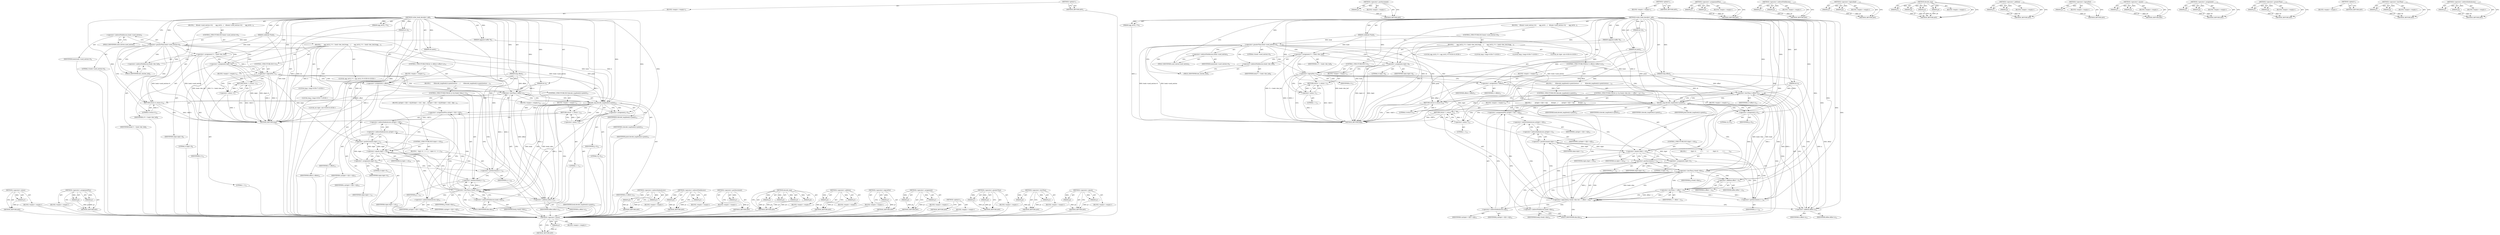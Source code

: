digraph "&lt;operator&gt;.indirectIndexAccess" {
vulnerable_145 [label=<(METHOD,&lt;operator&gt;.minus)>];
vulnerable_146 [label=<(PARAM,p1)>];
vulnerable_147 [label=<(BLOCK,&lt;empty&gt;,&lt;empty&gt;)>];
vulnerable_148 [label=<(METHOD_RETURN,ANY)>];
vulnerable_170 [label=<(METHOD,&lt;operator&gt;.assignmentPlus)>];
vulnerable_171 [label=<(PARAM,p1)>];
vulnerable_172 [label=<(PARAM,p2)>];
vulnerable_173 [label=<(BLOCK,&lt;empty&gt;,&lt;empty&gt;)>];
vulnerable_174 [label=<(METHOD_RETURN,ANY)>];
vulnerable_6 [label=<(METHOD,&lt;global&gt;)<SUB>1</SUB>>];
vulnerable_7 [label=<(BLOCK,&lt;empty&gt;,&lt;empty&gt;)<SUB>1</SUB>>];
vulnerable_8 [label=<(METHOD,vorbis_book_decodevv_add)<SUB>1</SUB>>];
vulnerable_9 [label=<(PARAM,codebook *book)<SUB>1</SUB>>];
vulnerable_10 [label=<(PARAM,ogg_int32_t **a)<SUB>1</SUB>>];
vulnerable_11 [label=<(PARAM,long offset)<SUB>2</SUB>>];
vulnerable_12 [label=<(PARAM,int ch)<SUB>2</SUB>>];
vulnerable_13 [label=<(PARAM,oggpack_buffer *b)<SUB>3</SUB>>];
vulnerable_14 [label=<(PARAM,int n)<SUB>3</SUB>>];
vulnerable_15 [label=<(PARAM,int point)<SUB>3</SUB>>];
vulnerable_16 [label=<(BLOCK,{
   if(book-&gt;used_entries&gt;0){
 
     ogg_int32...,{
   if(book-&gt;used_entries&gt;0){
 
     ogg_int32...)<SUB>3</SUB>>];
vulnerable_17 [label=<(CONTROL_STRUCTURE,IF,if (book-&gt;used_entries&gt;0))<SUB>4</SUB>>];
vulnerable_18 [label=<(&lt;operator&gt;.greaterThan,book-&gt;used_entries&gt;0)<SUB>4</SUB>>];
vulnerable_19 [label=<(&lt;operator&gt;.indirectFieldAccess,book-&gt;used_entries)<SUB>4</SUB>>];
vulnerable_20 [label=<(IDENTIFIER,book,book-&gt;used_entries&gt;0)<SUB>4</SUB>>];
vulnerable_21 [label=<(FIELD_IDENTIFIER,used_entries,used_entries)<SUB>4</SUB>>];
vulnerable_22 [label=<(LITERAL,0,book-&gt;used_entries&gt;0)<SUB>4</SUB>>];
vulnerable_23 [label=<(BLOCK,{
 
     ogg_int32_t *v = book-&gt;dec_buf;//(ogg_...,{
 
     ogg_int32_t *v = book-&gt;dec_buf;//(ogg_...)<SUB>4</SUB>>];
vulnerable_24 [label="<(LOCAL,ogg_int32_t* v: ogg_int32_t*)<SUB>6</SUB>>"];
vulnerable_25 [label=<(&lt;operator&gt;.assignment,*v = book-&gt;dec_buf)<SUB>6</SUB>>];
vulnerable_26 [label=<(IDENTIFIER,v,*v = book-&gt;dec_buf)<SUB>6</SUB>>];
vulnerable_27 [label=<(&lt;operator&gt;.indirectFieldAccess,book-&gt;dec_buf)<SUB>6</SUB>>];
vulnerable_28 [label=<(IDENTIFIER,book,*v = book-&gt;dec_buf)<SUB>6</SUB>>];
vulnerable_29 [label=<(FIELD_IDENTIFIER,dec_buf,dec_buf)<SUB>6</SUB>>];
vulnerable_30 [label="<(LOCAL,long i: long)<SUB>7</SUB>>"];
vulnerable_31 [label="<(LOCAL,long j: long)<SUB>7</SUB>>"];
vulnerable_32 [label="<(LOCAL,int chptr: int)<SUB>8</SUB>>"];
vulnerable_33 [label=<(&lt;operator&gt;.assignment,chptr=0)<SUB>8</SUB>>];
vulnerable_34 [label=<(IDENTIFIER,chptr,chptr=0)<SUB>8</SUB>>];
vulnerable_35 [label=<(LITERAL,0,chptr=0)<SUB>8</SUB>>];
vulnerable_36 [label=<(CONTROL_STRUCTURE,IF,if (!v))<SUB>11</SUB>>];
vulnerable_37 [label=<(&lt;operator&gt;.logicalNot,!v)<SUB>11</SUB>>];
vulnerable_38 [label=<(IDENTIFIER,v,!v)<SUB>11</SUB>>];
vulnerable_39 [label=<(BLOCK,&lt;empty&gt;,&lt;empty&gt;)<SUB>11</SUB>>];
vulnerable_40 [label=<(RETURN,return -1;,return -1;)<SUB>11</SUB>>];
vulnerable_41 [label=<(&lt;operator&gt;.minus,-1)<SUB>11</SUB>>];
vulnerable_42 [label=<(LITERAL,1,-1)<SUB>11</SUB>>];
vulnerable_43 [label=<(CONTROL_STRUCTURE,FOR,for (i=offset;i&lt;offset+n;))<SUB>12</SUB>>];
vulnerable_44 [label=<(BLOCK,&lt;empty&gt;,&lt;empty&gt;)<SUB>12</SUB>>];
vulnerable_45 [label=<(&lt;operator&gt;.assignment,i=offset)<SUB>12</SUB>>];
vulnerable_46 [label=<(IDENTIFIER,i,i=offset)<SUB>12</SUB>>];
vulnerable_47 [label=<(IDENTIFIER,offset,i=offset)<SUB>12</SUB>>];
vulnerable_48 [label=<(&lt;operator&gt;.lessThan,i&lt;offset+n)<SUB>12</SUB>>];
vulnerable_49 [label=<(IDENTIFIER,i,i&lt;offset+n)<SUB>12</SUB>>];
vulnerable_50 [label=<(&lt;operator&gt;.addition,offset+n)<SUB>12</SUB>>];
vulnerable_51 [label=<(IDENTIFIER,offset,offset+n)<SUB>12</SUB>>];
vulnerable_52 [label=<(IDENTIFIER,n,offset+n)<SUB>12</SUB>>];
vulnerable_53 [label=<(BLOCK,{
       if(decode_map(book,b,v,point))return -...,{
       if(decode_map(book,b,v,point))return -...)<SUB>12</SUB>>];
vulnerable_54 [label=<(CONTROL_STRUCTURE,IF,if (decode_map(book,b,v,point)))<SUB>13</SUB>>];
vulnerable_55 [label=<(decode_map,decode_map(book,b,v,point))<SUB>13</SUB>>];
vulnerable_56 [label=<(IDENTIFIER,book,decode_map(book,b,v,point))<SUB>13</SUB>>];
vulnerable_57 [label=<(IDENTIFIER,b,decode_map(book,b,v,point))<SUB>13</SUB>>];
vulnerable_58 [label=<(IDENTIFIER,v,decode_map(book,b,v,point))<SUB>13</SUB>>];
vulnerable_59 [label=<(IDENTIFIER,point,decode_map(book,b,v,point))<SUB>13</SUB>>];
vulnerable_60 [label=<(BLOCK,&lt;empty&gt;,&lt;empty&gt;)<SUB>13</SUB>>];
vulnerable_61 [label=<(RETURN,return -1;,return -1;)<SUB>13</SUB>>];
vulnerable_62 [label=<(&lt;operator&gt;.minus,-1)<SUB>13</SUB>>];
vulnerable_63 [label=<(LITERAL,1,-1)<SUB>13</SUB>>];
vulnerable_64 [label=<(CONTROL_STRUCTURE,FOR,for (j=0;j&lt;book-&gt;dim;j++))<SUB>14</SUB>>];
vulnerable_65 [label=<(BLOCK,&lt;empty&gt;,&lt;empty&gt;)<SUB>14</SUB>>];
vulnerable_66 [label=<(&lt;operator&gt;.assignment,j=0)<SUB>14</SUB>>];
vulnerable_67 [label=<(IDENTIFIER,j,j=0)<SUB>14</SUB>>];
vulnerable_68 [label=<(LITERAL,0,j=0)<SUB>14</SUB>>];
vulnerable_69 [label=<(&lt;operator&gt;.lessThan,j&lt;book-&gt;dim)<SUB>14</SUB>>];
vulnerable_70 [label=<(IDENTIFIER,j,j&lt;book-&gt;dim)<SUB>14</SUB>>];
vulnerable_71 [label=<(&lt;operator&gt;.indirectFieldAccess,book-&gt;dim)<SUB>14</SUB>>];
vulnerable_72 [label=<(IDENTIFIER,book,j&lt;book-&gt;dim)<SUB>14</SUB>>];
vulnerable_73 [label=<(FIELD_IDENTIFIER,dim,dim)<SUB>14</SUB>>];
vulnerable_74 [label=<(&lt;operator&gt;.postIncrement,j++)<SUB>14</SUB>>];
vulnerable_75 [label=<(IDENTIFIER,j,j++)<SUB>14</SUB>>];
vulnerable_76 [label=<(BLOCK,{
	a[chptr++][i]+=v[j];
	if(chptr==ch){
	  chpt...,{
	a[chptr++][i]+=v[j];
	if(chptr==ch){
	  chpt...)<SUB>14</SUB>>];
vulnerable_77 [label=<(&lt;operator&gt;.assignmentPlus,a[chptr++][i]+=v[j])<SUB>15</SUB>>];
vulnerable_78 [label=<(&lt;operator&gt;.indirectIndexAccess,a[chptr++][i])<SUB>15</SUB>>];
vulnerable_79 [label=<(&lt;operator&gt;.indirectIndexAccess,a[chptr++])<SUB>15</SUB>>];
vulnerable_80 [label=<(IDENTIFIER,a,a[chptr++][i]+=v[j])<SUB>15</SUB>>];
vulnerable_81 [label=<(&lt;operator&gt;.postIncrement,chptr++)<SUB>15</SUB>>];
vulnerable_82 [label=<(IDENTIFIER,chptr,chptr++)<SUB>15</SUB>>];
vulnerable_83 [label=<(IDENTIFIER,i,a[chptr++][i]+=v[j])<SUB>15</SUB>>];
vulnerable_84 [label=<(&lt;operator&gt;.indirectIndexAccess,v[j])<SUB>15</SUB>>];
vulnerable_85 [label=<(IDENTIFIER,v,a[chptr++][i]+=v[j])<SUB>15</SUB>>];
vulnerable_86 [label=<(IDENTIFIER,j,a[chptr++][i]+=v[j])<SUB>15</SUB>>];
vulnerable_87 [label=<(CONTROL_STRUCTURE,IF,if (chptr==ch))<SUB>16</SUB>>];
vulnerable_88 [label=<(&lt;operator&gt;.equals,chptr==ch)<SUB>16</SUB>>];
vulnerable_89 [label=<(IDENTIFIER,chptr,chptr==ch)<SUB>16</SUB>>];
vulnerable_90 [label=<(IDENTIFIER,ch,chptr==ch)<SUB>16</SUB>>];
vulnerable_91 [label=<(BLOCK,{
	  chptr=0;
	  i++;
	},{
	  chptr=0;
	  i++;
	})<SUB>16</SUB>>];
vulnerable_92 [label=<(&lt;operator&gt;.assignment,chptr=0)<SUB>17</SUB>>];
vulnerable_93 [label=<(IDENTIFIER,chptr,chptr=0)<SUB>17</SUB>>];
vulnerable_94 [label=<(LITERAL,0,chptr=0)<SUB>17</SUB>>];
vulnerable_95 [label=<(&lt;operator&gt;.postIncrement,i++)<SUB>18</SUB>>];
vulnerable_96 [label=<(IDENTIFIER,i,i++)<SUB>18</SUB>>];
vulnerable_97 [label=<(RETURN,return 0;,return 0;)<SUB>24</SUB>>];
vulnerable_98 [label=<(LITERAL,0,return 0;)<SUB>24</SUB>>];
vulnerable_99 [label=<(METHOD_RETURN,long)<SUB>1</SUB>>];
vulnerable_101 [label=<(METHOD_RETURN,ANY)<SUB>1</SUB>>];
vulnerable_175 [label=<(METHOD,&lt;operator&gt;.indirectIndexAccess)>];
vulnerable_176 [label=<(PARAM,p1)>];
vulnerable_177 [label=<(PARAM,p2)>];
vulnerable_178 [label=<(BLOCK,&lt;empty&gt;,&lt;empty&gt;)>];
vulnerable_179 [label=<(METHOD_RETURN,ANY)>];
vulnerable_131 [label=<(METHOD,&lt;operator&gt;.indirectFieldAccess)>];
vulnerable_132 [label=<(PARAM,p1)>];
vulnerable_133 [label=<(PARAM,p2)>];
vulnerable_134 [label=<(BLOCK,&lt;empty&gt;,&lt;empty&gt;)>];
vulnerable_135 [label=<(METHOD_RETURN,ANY)>];
vulnerable_166 [label=<(METHOD,&lt;operator&gt;.postIncrement)>];
vulnerable_167 [label=<(PARAM,p1)>];
vulnerable_168 [label=<(BLOCK,&lt;empty&gt;,&lt;empty&gt;)>];
vulnerable_169 [label=<(METHOD_RETURN,ANY)>];
vulnerable_159 [label=<(METHOD,decode_map)>];
vulnerable_160 [label=<(PARAM,p1)>];
vulnerable_161 [label=<(PARAM,p2)>];
vulnerable_162 [label=<(PARAM,p3)>];
vulnerable_163 [label=<(PARAM,p4)>];
vulnerable_164 [label=<(BLOCK,&lt;empty&gt;,&lt;empty&gt;)>];
vulnerable_165 [label=<(METHOD_RETURN,ANY)>];
vulnerable_154 [label=<(METHOD,&lt;operator&gt;.addition)>];
vulnerable_155 [label=<(PARAM,p1)>];
vulnerable_156 [label=<(PARAM,p2)>];
vulnerable_157 [label=<(BLOCK,&lt;empty&gt;,&lt;empty&gt;)>];
vulnerable_158 [label=<(METHOD_RETURN,ANY)>];
vulnerable_141 [label=<(METHOD,&lt;operator&gt;.logicalNot)>];
vulnerable_142 [label=<(PARAM,p1)>];
vulnerable_143 [label=<(BLOCK,&lt;empty&gt;,&lt;empty&gt;)>];
vulnerable_144 [label=<(METHOD_RETURN,ANY)>];
vulnerable_136 [label=<(METHOD,&lt;operator&gt;.assignment)>];
vulnerable_137 [label=<(PARAM,p1)>];
vulnerable_138 [label=<(PARAM,p2)>];
vulnerable_139 [label=<(BLOCK,&lt;empty&gt;,&lt;empty&gt;)>];
vulnerable_140 [label=<(METHOD_RETURN,ANY)>];
vulnerable_126 [label=<(METHOD,&lt;operator&gt;.greaterThan)>];
vulnerable_127 [label=<(PARAM,p1)>];
vulnerable_128 [label=<(PARAM,p2)>];
vulnerable_129 [label=<(BLOCK,&lt;empty&gt;,&lt;empty&gt;)>];
vulnerable_130 [label=<(METHOD_RETURN,ANY)>];
vulnerable_120 [label=<(METHOD,&lt;global&gt;)<SUB>1</SUB>>];
vulnerable_121 [label=<(BLOCK,&lt;empty&gt;,&lt;empty&gt;)>];
vulnerable_122 [label=<(METHOD_RETURN,ANY)>];
vulnerable_149 [label=<(METHOD,&lt;operator&gt;.lessThan)>];
vulnerable_150 [label=<(PARAM,p1)>];
vulnerable_151 [label=<(PARAM,p2)>];
vulnerable_152 [label=<(BLOCK,&lt;empty&gt;,&lt;empty&gt;)>];
vulnerable_153 [label=<(METHOD_RETURN,ANY)>];
vulnerable_180 [label=<(METHOD,&lt;operator&gt;.equals)>];
vulnerable_181 [label=<(PARAM,p1)>];
vulnerable_182 [label=<(PARAM,p2)>];
vulnerable_183 [label=<(BLOCK,&lt;empty&gt;,&lt;empty&gt;)>];
vulnerable_184 [label=<(METHOD_RETURN,ANY)>];
fixed_151 [label=<(METHOD,&lt;operator&gt;.minus)>];
fixed_152 [label=<(PARAM,p1)>];
fixed_153 [label=<(BLOCK,&lt;empty&gt;,&lt;empty&gt;)>];
fixed_154 [label=<(METHOD_RETURN,ANY)>];
fixed_177 [label=<(METHOD,&lt;operator&gt;.postIncrement)>];
fixed_178 [label=<(PARAM,p1)>];
fixed_179 [label=<(BLOCK,&lt;empty&gt;,&lt;empty&gt;)>];
fixed_180 [label=<(METHOD_RETURN,ANY)>];
fixed_6 [label=<(METHOD,&lt;global&gt;)<SUB>1</SUB>>];
fixed_7 [label=<(BLOCK,&lt;empty&gt;,&lt;empty&gt;)<SUB>1</SUB>>];
fixed_8 [label=<(METHOD,vorbis_book_decodevv_add)<SUB>1</SUB>>];
fixed_9 [label=<(PARAM,codebook *book)<SUB>1</SUB>>];
fixed_10 [label=<(PARAM,ogg_int32_t **a)<SUB>1</SUB>>];
fixed_11 [label=<(PARAM,long offset)<SUB>2</SUB>>];
fixed_12 [label=<(PARAM,int ch)<SUB>2</SUB>>];
fixed_13 [label=<(PARAM,oggpack_buffer *b)<SUB>3</SUB>>];
fixed_14 [label=<(PARAM,int n)<SUB>3</SUB>>];
fixed_15 [label=<(PARAM,int point)<SUB>3</SUB>>];
fixed_16 [label=<(BLOCK,{
   if(book-&gt;used_entries&gt;0){
 
     ogg_int32...,{
   if(book-&gt;used_entries&gt;0){
 
     ogg_int32...)<SUB>3</SUB>>];
fixed_17 [label=<(CONTROL_STRUCTURE,IF,if (book-&gt;used_entries&gt;0))<SUB>4</SUB>>];
fixed_18 [label=<(&lt;operator&gt;.greaterThan,book-&gt;used_entries&gt;0)<SUB>4</SUB>>];
fixed_19 [label=<(&lt;operator&gt;.indirectFieldAccess,book-&gt;used_entries)<SUB>4</SUB>>];
fixed_20 [label=<(IDENTIFIER,book,book-&gt;used_entries&gt;0)<SUB>4</SUB>>];
fixed_21 [label=<(FIELD_IDENTIFIER,used_entries,used_entries)<SUB>4</SUB>>];
fixed_22 [label=<(LITERAL,0,book-&gt;used_entries&gt;0)<SUB>4</SUB>>];
fixed_23 [label=<(BLOCK,{
 
     ogg_int32_t *v = book-&gt;dec_buf;//(ogg_...,{
 
     ogg_int32_t *v = book-&gt;dec_buf;//(ogg_...)<SUB>4</SUB>>];
fixed_24 [label="<(LOCAL,ogg_int32_t* v: ogg_int32_t*)<SUB>6</SUB>>"];
fixed_25 [label=<(&lt;operator&gt;.assignment,*v = book-&gt;dec_buf)<SUB>6</SUB>>];
fixed_26 [label=<(IDENTIFIER,v,*v = book-&gt;dec_buf)<SUB>6</SUB>>];
fixed_27 [label=<(&lt;operator&gt;.indirectFieldAccess,book-&gt;dec_buf)<SUB>6</SUB>>];
fixed_28 [label=<(IDENTIFIER,book,*v = book-&gt;dec_buf)<SUB>6</SUB>>];
fixed_29 [label=<(FIELD_IDENTIFIER,dec_buf,dec_buf)<SUB>6</SUB>>];
fixed_30 [label="<(LOCAL,long i: long)<SUB>7</SUB>>"];
fixed_31 [label="<(LOCAL,long j: long)<SUB>7</SUB>>"];
fixed_32 [label="<(LOCAL,int chptr: int)<SUB>8</SUB>>"];
fixed_33 [label=<(&lt;operator&gt;.assignment,chptr=0)<SUB>8</SUB>>];
fixed_34 [label=<(IDENTIFIER,chptr,chptr=0)<SUB>8</SUB>>];
fixed_35 [label=<(LITERAL,0,chptr=0)<SUB>8</SUB>>];
fixed_36 [label=<(CONTROL_STRUCTURE,IF,if (!v))<SUB>11</SUB>>];
fixed_37 [label=<(&lt;operator&gt;.logicalNot,!v)<SUB>11</SUB>>];
fixed_38 [label=<(IDENTIFIER,v,!v)<SUB>11</SUB>>];
fixed_39 [label=<(BLOCK,&lt;empty&gt;,&lt;empty&gt;)<SUB>11</SUB>>];
fixed_40 [label=<(RETURN,return -1;,return -1;)<SUB>11</SUB>>];
fixed_41 [label=<(&lt;operator&gt;.minus,-1)<SUB>11</SUB>>];
fixed_42 [label=<(LITERAL,1,-1)<SUB>11</SUB>>];
fixed_43 [label=<(CONTROL_STRUCTURE,FOR,for (i=offset;i&lt;offset+n;))<SUB>12</SUB>>];
fixed_44 [label=<(BLOCK,&lt;empty&gt;,&lt;empty&gt;)<SUB>12</SUB>>];
fixed_45 [label=<(&lt;operator&gt;.assignment,i=offset)<SUB>12</SUB>>];
fixed_46 [label=<(IDENTIFIER,i,i=offset)<SUB>12</SUB>>];
fixed_47 [label=<(IDENTIFIER,offset,i=offset)<SUB>12</SUB>>];
fixed_48 [label=<(&lt;operator&gt;.lessThan,i&lt;offset+n)<SUB>12</SUB>>];
fixed_49 [label=<(IDENTIFIER,i,i&lt;offset+n)<SUB>12</SUB>>];
fixed_50 [label=<(&lt;operator&gt;.addition,offset+n)<SUB>12</SUB>>];
fixed_51 [label=<(IDENTIFIER,offset,offset+n)<SUB>12</SUB>>];
fixed_52 [label=<(IDENTIFIER,n,offset+n)<SUB>12</SUB>>];
fixed_53 [label=<(BLOCK,{
       if(decode_map(book,b,v,point))return -...,{
       if(decode_map(book,b,v,point))return -...)<SUB>12</SUB>>];
fixed_54 [label=<(CONTROL_STRUCTURE,IF,if (decode_map(book,b,v,point)))<SUB>13</SUB>>];
fixed_55 [label=<(decode_map,decode_map(book,b,v,point))<SUB>13</SUB>>];
fixed_56 [label=<(IDENTIFIER,book,decode_map(book,b,v,point))<SUB>13</SUB>>];
fixed_57 [label=<(IDENTIFIER,b,decode_map(book,b,v,point))<SUB>13</SUB>>];
fixed_58 [label=<(IDENTIFIER,v,decode_map(book,b,v,point))<SUB>13</SUB>>];
fixed_59 [label=<(IDENTIFIER,point,decode_map(book,b,v,point))<SUB>13</SUB>>];
fixed_60 [label=<(BLOCK,&lt;empty&gt;,&lt;empty&gt;)<SUB>13</SUB>>];
fixed_61 [label=<(RETURN,return -1;,return -1;)<SUB>13</SUB>>];
fixed_62 [label=<(&lt;operator&gt;.minus,-1)<SUB>13</SUB>>];
fixed_63 [label=<(LITERAL,1,-1)<SUB>13</SUB>>];
fixed_64 [label=<(CONTROL_STRUCTURE,FOR,for (j=0;j&lt;book-&gt;dim &amp;&amp; i &lt; offset + n;j++))<SUB>14</SUB>>];
fixed_65 [label=<(BLOCK,&lt;empty&gt;,&lt;empty&gt;)<SUB>14</SUB>>];
fixed_66 [label=<(&lt;operator&gt;.assignment,j=0)<SUB>14</SUB>>];
fixed_67 [label=<(IDENTIFIER,j,j=0)<SUB>14</SUB>>];
fixed_68 [label=<(LITERAL,0,j=0)<SUB>14</SUB>>];
fixed_69 [label=<(&lt;operator&gt;.logicalAnd,j&lt;book-&gt;dim &amp;&amp; i &lt; offset + n)<SUB>14</SUB>>];
fixed_70 [label=<(&lt;operator&gt;.lessThan,j&lt;book-&gt;dim)<SUB>14</SUB>>];
fixed_71 [label=<(IDENTIFIER,j,j&lt;book-&gt;dim)<SUB>14</SUB>>];
fixed_72 [label=<(&lt;operator&gt;.indirectFieldAccess,book-&gt;dim)<SUB>14</SUB>>];
fixed_73 [label=<(IDENTIFIER,book,j&lt;book-&gt;dim)<SUB>14</SUB>>];
fixed_74 [label=<(FIELD_IDENTIFIER,dim,dim)<SUB>14</SUB>>];
fixed_75 [label=<(&lt;operator&gt;.lessThan,i &lt; offset + n)<SUB>14</SUB>>];
fixed_76 [label=<(IDENTIFIER,i,i &lt; offset + n)<SUB>14</SUB>>];
fixed_77 [label=<(&lt;operator&gt;.addition,offset + n)<SUB>14</SUB>>];
fixed_78 [label=<(IDENTIFIER,offset,offset + n)<SUB>14</SUB>>];
fixed_79 [label=<(IDENTIFIER,n,offset + n)<SUB>14</SUB>>];
fixed_80 [label=<(&lt;operator&gt;.postIncrement,j++)<SUB>14</SUB>>];
fixed_81 [label=<(IDENTIFIER,j,j++)<SUB>14</SUB>>];
fixed_82 [label=<(BLOCK,{
        a[chptr++][i]+=v[j];
        if(chptr...,{
        a[chptr++][i]+=v[j];
        if(chptr...)<SUB>14</SUB>>];
fixed_83 [label=<(&lt;operator&gt;.assignmentPlus,a[chptr++][i]+=v[j])<SUB>15</SUB>>];
fixed_84 [label=<(&lt;operator&gt;.indirectIndexAccess,a[chptr++][i])<SUB>15</SUB>>];
fixed_85 [label=<(&lt;operator&gt;.indirectIndexAccess,a[chptr++])<SUB>15</SUB>>];
fixed_86 [label=<(IDENTIFIER,a,a[chptr++][i]+=v[j])<SUB>15</SUB>>];
fixed_87 [label=<(&lt;operator&gt;.postIncrement,chptr++)<SUB>15</SUB>>];
fixed_88 [label=<(IDENTIFIER,chptr,chptr++)<SUB>15</SUB>>];
fixed_89 [label=<(IDENTIFIER,i,a[chptr++][i]+=v[j])<SUB>15</SUB>>];
fixed_90 [label=<(&lt;operator&gt;.indirectIndexAccess,v[j])<SUB>15</SUB>>];
fixed_91 [label=<(IDENTIFIER,v,a[chptr++][i]+=v[j])<SUB>15</SUB>>];
fixed_92 [label=<(IDENTIFIER,j,a[chptr++][i]+=v[j])<SUB>15</SUB>>];
fixed_93 [label=<(CONTROL_STRUCTURE,IF,if (chptr==ch))<SUB>16</SUB>>];
fixed_94 [label=<(&lt;operator&gt;.equals,chptr==ch)<SUB>16</SUB>>];
fixed_95 [label=<(IDENTIFIER,chptr,chptr==ch)<SUB>16</SUB>>];
fixed_96 [label=<(IDENTIFIER,ch,chptr==ch)<SUB>16</SUB>>];
fixed_97 [label=<(BLOCK,{
          chptr=0;
          i++;
        },{
          chptr=0;
          i++;
        })<SUB>16</SUB>>];
fixed_98 [label=<(&lt;operator&gt;.assignment,chptr=0)<SUB>17</SUB>>];
fixed_99 [label=<(IDENTIFIER,chptr,chptr=0)<SUB>17</SUB>>];
fixed_100 [label=<(LITERAL,0,chptr=0)<SUB>17</SUB>>];
fixed_101 [label=<(&lt;operator&gt;.postIncrement,i++)<SUB>18</SUB>>];
fixed_102 [label=<(IDENTIFIER,i,i++)<SUB>18</SUB>>];
fixed_103 [label=<(RETURN,return 0;,return 0;)<SUB>24</SUB>>];
fixed_104 [label=<(LITERAL,0,return 0;)<SUB>24</SUB>>];
fixed_105 [label=<(METHOD_RETURN,long)<SUB>1</SUB>>];
fixed_107 [label=<(METHOD_RETURN,ANY)<SUB>1</SUB>>];
fixed_181 [label=<(METHOD,&lt;operator&gt;.assignmentPlus)>];
fixed_182 [label=<(PARAM,p1)>];
fixed_183 [label=<(PARAM,p2)>];
fixed_184 [label=<(BLOCK,&lt;empty&gt;,&lt;empty&gt;)>];
fixed_185 [label=<(METHOD_RETURN,ANY)>];
fixed_137 [label=<(METHOD,&lt;operator&gt;.indirectFieldAccess)>];
fixed_138 [label=<(PARAM,p1)>];
fixed_139 [label=<(PARAM,p2)>];
fixed_140 [label=<(BLOCK,&lt;empty&gt;,&lt;empty&gt;)>];
fixed_141 [label=<(METHOD_RETURN,ANY)>];
fixed_172 [label=<(METHOD,&lt;operator&gt;.logicalAnd)>];
fixed_173 [label=<(PARAM,p1)>];
fixed_174 [label=<(PARAM,p2)>];
fixed_175 [label=<(BLOCK,&lt;empty&gt;,&lt;empty&gt;)>];
fixed_176 [label=<(METHOD_RETURN,ANY)>];
fixed_165 [label=<(METHOD,decode_map)>];
fixed_166 [label=<(PARAM,p1)>];
fixed_167 [label=<(PARAM,p2)>];
fixed_168 [label=<(PARAM,p3)>];
fixed_169 [label=<(PARAM,p4)>];
fixed_170 [label=<(BLOCK,&lt;empty&gt;,&lt;empty&gt;)>];
fixed_171 [label=<(METHOD_RETURN,ANY)>];
fixed_160 [label=<(METHOD,&lt;operator&gt;.addition)>];
fixed_161 [label=<(PARAM,p1)>];
fixed_162 [label=<(PARAM,p2)>];
fixed_163 [label=<(BLOCK,&lt;empty&gt;,&lt;empty&gt;)>];
fixed_164 [label=<(METHOD_RETURN,ANY)>];
fixed_147 [label=<(METHOD,&lt;operator&gt;.logicalNot)>];
fixed_148 [label=<(PARAM,p1)>];
fixed_149 [label=<(BLOCK,&lt;empty&gt;,&lt;empty&gt;)>];
fixed_150 [label=<(METHOD_RETURN,ANY)>];
fixed_191 [label=<(METHOD,&lt;operator&gt;.equals)>];
fixed_192 [label=<(PARAM,p1)>];
fixed_193 [label=<(PARAM,p2)>];
fixed_194 [label=<(BLOCK,&lt;empty&gt;,&lt;empty&gt;)>];
fixed_195 [label=<(METHOD_RETURN,ANY)>];
fixed_142 [label=<(METHOD,&lt;operator&gt;.assignment)>];
fixed_143 [label=<(PARAM,p1)>];
fixed_144 [label=<(PARAM,p2)>];
fixed_145 [label=<(BLOCK,&lt;empty&gt;,&lt;empty&gt;)>];
fixed_146 [label=<(METHOD_RETURN,ANY)>];
fixed_132 [label=<(METHOD,&lt;operator&gt;.greaterThan)>];
fixed_133 [label=<(PARAM,p1)>];
fixed_134 [label=<(PARAM,p2)>];
fixed_135 [label=<(BLOCK,&lt;empty&gt;,&lt;empty&gt;)>];
fixed_136 [label=<(METHOD_RETURN,ANY)>];
fixed_126 [label=<(METHOD,&lt;global&gt;)<SUB>1</SUB>>];
fixed_127 [label=<(BLOCK,&lt;empty&gt;,&lt;empty&gt;)>];
fixed_128 [label=<(METHOD_RETURN,ANY)>];
fixed_155 [label=<(METHOD,&lt;operator&gt;.lessThan)>];
fixed_156 [label=<(PARAM,p1)>];
fixed_157 [label=<(PARAM,p2)>];
fixed_158 [label=<(BLOCK,&lt;empty&gt;,&lt;empty&gt;)>];
fixed_159 [label=<(METHOD_RETURN,ANY)>];
fixed_186 [label=<(METHOD,&lt;operator&gt;.indirectIndexAccess)>];
fixed_187 [label=<(PARAM,p1)>];
fixed_188 [label=<(PARAM,p2)>];
fixed_189 [label=<(BLOCK,&lt;empty&gt;,&lt;empty&gt;)>];
fixed_190 [label=<(METHOD_RETURN,ANY)>];
vulnerable_145 -> vulnerable_146  [key=0, label="AST: "];
vulnerable_145 -> vulnerable_146  [key=1, label="DDG: "];
vulnerable_145 -> vulnerable_147  [key=0, label="AST: "];
vulnerable_145 -> vulnerable_148  [key=0, label="AST: "];
vulnerable_145 -> vulnerable_148  [key=1, label="CFG: "];
vulnerable_146 -> vulnerable_148  [key=0, label="DDG: p1"];
vulnerable_147 -> fixed_151  [key=0];
vulnerable_148 -> fixed_151  [key=0];
vulnerable_170 -> vulnerable_171  [key=0, label="AST: "];
vulnerable_170 -> vulnerable_171  [key=1, label="DDG: "];
vulnerable_170 -> vulnerable_173  [key=0, label="AST: "];
vulnerable_170 -> vulnerable_172  [key=0, label="AST: "];
vulnerable_170 -> vulnerable_172  [key=1, label="DDG: "];
vulnerable_170 -> vulnerable_174  [key=0, label="AST: "];
vulnerable_170 -> vulnerable_174  [key=1, label="CFG: "];
vulnerable_171 -> vulnerable_174  [key=0, label="DDG: p1"];
vulnerable_172 -> vulnerable_174  [key=0, label="DDG: p2"];
vulnerable_173 -> fixed_151  [key=0];
vulnerable_174 -> fixed_151  [key=0];
vulnerable_6 -> vulnerable_7  [key=0, label="AST: "];
vulnerable_6 -> vulnerable_101  [key=0, label="AST: "];
vulnerable_6 -> vulnerable_101  [key=1, label="CFG: "];
vulnerable_7 -> vulnerable_8  [key=0, label="AST: "];
vulnerable_8 -> vulnerable_9  [key=0, label="AST: "];
vulnerable_8 -> vulnerable_9  [key=1, label="DDG: "];
vulnerable_8 -> vulnerable_10  [key=0, label="AST: "];
vulnerable_8 -> vulnerable_10  [key=1, label="DDG: "];
vulnerable_8 -> vulnerable_11  [key=0, label="AST: "];
vulnerable_8 -> vulnerable_11  [key=1, label="DDG: "];
vulnerable_8 -> vulnerable_12  [key=0, label="AST: "];
vulnerable_8 -> vulnerable_12  [key=1, label="DDG: "];
vulnerable_8 -> vulnerable_13  [key=0, label="AST: "];
vulnerable_8 -> vulnerable_13  [key=1, label="DDG: "];
vulnerable_8 -> vulnerable_14  [key=0, label="AST: "];
vulnerable_8 -> vulnerable_14  [key=1, label="DDG: "];
vulnerable_8 -> vulnerable_15  [key=0, label="AST: "];
vulnerable_8 -> vulnerable_15  [key=1, label="DDG: "];
vulnerable_8 -> vulnerable_16  [key=0, label="AST: "];
vulnerable_8 -> vulnerable_99  [key=0, label="AST: "];
vulnerable_8 -> vulnerable_21  [key=0, label="CFG: "];
vulnerable_8 -> vulnerable_97  [key=0, label="DDG: "];
vulnerable_8 -> vulnerable_98  [key=0, label="DDG: "];
vulnerable_8 -> vulnerable_18  [key=0, label="DDG: "];
vulnerable_8 -> vulnerable_33  [key=0, label="DDG: "];
vulnerable_8 -> vulnerable_37  [key=0, label="DDG: "];
vulnerable_8 -> vulnerable_45  [key=0, label="DDG: "];
vulnerable_8 -> vulnerable_48  [key=0, label="DDG: "];
vulnerable_8 -> vulnerable_50  [key=0, label="DDG: "];
vulnerable_8 -> vulnerable_41  [key=0, label="DDG: "];
vulnerable_8 -> vulnerable_55  [key=0, label="DDG: "];
vulnerable_8 -> vulnerable_66  [key=0, label="DDG: "];
vulnerable_8 -> vulnerable_69  [key=0, label="DDG: "];
vulnerable_8 -> vulnerable_74  [key=0, label="DDG: "];
vulnerable_8 -> vulnerable_62  [key=0, label="DDG: "];
vulnerable_8 -> vulnerable_88  [key=0, label="DDG: "];
vulnerable_8 -> vulnerable_92  [key=0, label="DDG: "];
vulnerable_8 -> vulnerable_95  [key=0, label="DDG: "];
vulnerable_8 -> vulnerable_81  [key=0, label="DDG: "];
vulnerable_9 -> vulnerable_99  [key=0, label="DDG: book"];
vulnerable_9 -> vulnerable_18  [key=0, label="DDG: book"];
vulnerable_9 -> vulnerable_25  [key=0, label="DDG: book"];
vulnerable_9 -> vulnerable_55  [key=0, label="DDG: book"];
vulnerable_10 -> vulnerable_99  [key=0, label="DDG: a"];
vulnerable_11 -> vulnerable_99  [key=0, label="DDG: offset"];
vulnerable_11 -> vulnerable_45  [key=0, label="DDG: offset"];
vulnerable_11 -> vulnerable_48  [key=0, label="DDG: offset"];
vulnerable_11 -> vulnerable_50  [key=0, label="DDG: offset"];
vulnerable_12 -> vulnerable_99  [key=0, label="DDG: ch"];
vulnerable_12 -> vulnerable_88  [key=0, label="DDG: ch"];
vulnerable_13 -> vulnerable_99  [key=0, label="DDG: b"];
vulnerable_13 -> vulnerable_55  [key=0, label="DDG: b"];
vulnerable_14 -> vulnerable_99  [key=0, label="DDG: n"];
vulnerable_14 -> vulnerable_48  [key=0, label="DDG: n"];
vulnerable_14 -> vulnerable_50  [key=0, label="DDG: n"];
vulnerable_15 -> vulnerable_99  [key=0, label="DDG: point"];
vulnerable_15 -> vulnerable_55  [key=0, label="DDG: point"];
vulnerable_16 -> vulnerable_17  [key=0, label="AST: "];
vulnerable_16 -> vulnerable_97  [key=0, label="AST: "];
vulnerable_17 -> vulnerable_18  [key=0, label="AST: "];
vulnerable_17 -> vulnerable_23  [key=0, label="AST: "];
vulnerable_18 -> vulnerable_19  [key=0, label="AST: "];
vulnerable_18 -> vulnerable_22  [key=0, label="AST: "];
vulnerable_18 -> vulnerable_29  [key=0, label="CFG: "];
vulnerable_18 -> vulnerable_29  [key=1, label="CDG: "];
vulnerable_18 -> vulnerable_97  [key=0, label="CFG: "];
vulnerable_18 -> vulnerable_97  [key=1, label="CDG: "];
vulnerable_18 -> vulnerable_99  [key=0, label="DDG: book-&gt;used_entries"];
vulnerable_18 -> vulnerable_99  [key=1, label="DDG: book-&gt;used_entries&gt;0"];
vulnerable_18 -> vulnerable_55  [key=0, label="DDG: book-&gt;used_entries"];
vulnerable_18 -> vulnerable_37  [key=0, label="CDG: "];
vulnerable_18 -> vulnerable_25  [key=0, label="CDG: "];
vulnerable_18 -> vulnerable_27  [key=0, label="CDG: "];
vulnerable_18 -> vulnerable_33  [key=0, label="CDG: "];
vulnerable_19 -> vulnerable_20  [key=0, label="AST: "];
vulnerable_19 -> vulnerable_21  [key=0, label="AST: "];
vulnerable_19 -> vulnerable_18  [key=0, label="CFG: "];
vulnerable_20 -> fixed_151  [key=0];
vulnerable_21 -> vulnerable_19  [key=0, label="CFG: "];
vulnerable_22 -> fixed_151  [key=0];
vulnerable_23 -> vulnerable_24  [key=0, label="AST: "];
vulnerable_23 -> vulnerable_25  [key=0, label="AST: "];
vulnerable_23 -> vulnerable_30  [key=0, label="AST: "];
vulnerable_23 -> vulnerable_31  [key=0, label="AST: "];
vulnerable_23 -> vulnerable_32  [key=0, label="AST: "];
vulnerable_23 -> vulnerable_33  [key=0, label="AST: "];
vulnerable_23 -> vulnerable_36  [key=0, label="AST: "];
vulnerable_23 -> vulnerable_43  [key=0, label="AST: "];
vulnerable_24 -> fixed_151  [key=0];
vulnerable_25 -> vulnerable_26  [key=0, label="AST: "];
vulnerable_25 -> vulnerable_27  [key=0, label="AST: "];
vulnerable_25 -> vulnerable_33  [key=0, label="CFG: "];
vulnerable_25 -> vulnerable_99  [key=0, label="DDG: book-&gt;dec_buf"];
vulnerable_25 -> vulnerable_99  [key=1, label="DDG: *v = book-&gt;dec_buf"];
vulnerable_25 -> vulnerable_37  [key=0, label="DDG: v"];
vulnerable_26 -> fixed_151  [key=0];
vulnerable_27 -> vulnerable_28  [key=0, label="AST: "];
vulnerable_27 -> vulnerable_29  [key=0, label="AST: "];
vulnerable_27 -> vulnerable_25  [key=0, label="CFG: "];
vulnerable_28 -> fixed_151  [key=0];
vulnerable_29 -> vulnerable_27  [key=0, label="CFG: "];
vulnerable_30 -> fixed_151  [key=0];
vulnerable_31 -> fixed_151  [key=0];
vulnerable_32 -> fixed_151  [key=0];
vulnerable_33 -> vulnerable_34  [key=0, label="AST: "];
vulnerable_33 -> vulnerable_35  [key=0, label="AST: "];
vulnerable_33 -> vulnerable_37  [key=0, label="CFG: "];
vulnerable_33 -> vulnerable_99  [key=0, label="DDG: chptr"];
vulnerable_33 -> vulnerable_99  [key=1, label="DDG: chptr=0"];
vulnerable_33 -> vulnerable_81  [key=0, label="DDG: chptr"];
vulnerable_34 -> fixed_151  [key=0];
vulnerable_35 -> fixed_151  [key=0];
vulnerable_36 -> vulnerable_37  [key=0, label="AST: "];
vulnerable_36 -> vulnerable_39  [key=0, label="AST: "];
vulnerable_37 -> vulnerable_38  [key=0, label="AST: "];
vulnerable_37 -> vulnerable_41  [key=0, label="CFG: "];
vulnerable_37 -> vulnerable_41  [key=1, label="CDG: "];
vulnerable_37 -> vulnerable_45  [key=0, label="CFG: "];
vulnerable_37 -> vulnerable_45  [key=1, label="CDG: "];
vulnerable_37 -> vulnerable_99  [key=0, label="DDG: v"];
vulnerable_37 -> vulnerable_99  [key=1, label="DDG: !v"];
vulnerable_37 -> vulnerable_55  [key=0, label="DDG: v"];
vulnerable_37 -> vulnerable_48  [key=0, label="CDG: "];
vulnerable_37 -> vulnerable_40  [key=0, label="CDG: "];
vulnerable_37 -> vulnerable_50  [key=0, label="CDG: "];
vulnerable_38 -> fixed_151  [key=0];
vulnerable_39 -> vulnerable_40  [key=0, label="AST: "];
vulnerable_40 -> vulnerable_41  [key=0, label="AST: "];
vulnerable_40 -> vulnerable_99  [key=0, label="CFG: "];
vulnerable_40 -> vulnerable_99  [key=1, label="DDG: &lt;RET&gt;"];
vulnerable_41 -> vulnerable_42  [key=0, label="AST: "];
vulnerable_41 -> vulnerable_40  [key=0, label="CFG: "];
vulnerable_41 -> vulnerable_40  [key=1, label="DDG: -1"];
vulnerable_41 -> vulnerable_99  [key=0, label="DDG: -1"];
vulnerable_42 -> fixed_151  [key=0];
vulnerable_43 -> vulnerable_44  [key=0, label="AST: "];
vulnerable_43 -> vulnerable_48  [key=0, label="AST: "];
vulnerable_43 -> vulnerable_53  [key=0, label="AST: "];
vulnerable_44 -> vulnerable_45  [key=0, label="AST: "];
vulnerable_45 -> vulnerable_46  [key=0, label="AST: "];
vulnerable_45 -> vulnerable_47  [key=0, label="AST: "];
vulnerable_45 -> vulnerable_50  [key=0, label="CFG: "];
vulnerable_45 -> vulnerable_48  [key=0, label="DDG: i"];
vulnerable_46 -> fixed_151  [key=0];
vulnerable_47 -> fixed_151  [key=0];
vulnerable_48 -> vulnerable_49  [key=0, label="AST: "];
vulnerable_48 -> vulnerable_50  [key=0, label="AST: "];
vulnerable_48 -> vulnerable_55  [key=0, label="CFG: "];
vulnerable_48 -> vulnerable_55  [key=1, label="CDG: "];
vulnerable_48 -> vulnerable_97  [key=0, label="CFG: "];
vulnerable_48 -> vulnerable_97  [key=1, label="CDG: "];
vulnerable_48 -> vulnerable_95  [key=0, label="DDG: i"];
vulnerable_49 -> fixed_151  [key=0];
vulnerable_50 -> vulnerable_51  [key=0, label="AST: "];
vulnerable_50 -> vulnerable_52  [key=0, label="AST: "];
vulnerable_50 -> vulnerable_48  [key=0, label="CFG: "];
vulnerable_51 -> fixed_151  [key=0];
vulnerable_52 -> fixed_151  [key=0];
vulnerable_53 -> vulnerable_54  [key=0, label="AST: "];
vulnerable_53 -> vulnerable_64  [key=0, label="AST: "];
vulnerable_54 -> vulnerable_55  [key=0, label="AST: "];
vulnerable_54 -> vulnerable_60  [key=0, label="AST: "];
vulnerable_55 -> vulnerable_56  [key=0, label="AST: "];
vulnerable_55 -> vulnerable_57  [key=0, label="AST: "];
vulnerable_55 -> vulnerable_58  [key=0, label="AST: "];
vulnerable_55 -> vulnerable_59  [key=0, label="AST: "];
vulnerable_55 -> vulnerable_62  [key=0, label="CFG: "];
vulnerable_55 -> vulnerable_62  [key=1, label="CDG: "];
vulnerable_55 -> vulnerable_66  [key=0, label="CFG: "];
vulnerable_55 -> vulnerable_66  [key=1, label="CDG: "];
vulnerable_55 -> vulnerable_69  [key=0, label="DDG: book"];
vulnerable_55 -> vulnerable_69  [key=1, label="CDG: "];
vulnerable_55 -> vulnerable_77  [key=0, label="DDG: v"];
vulnerable_55 -> vulnerable_48  [key=0, label="CDG: "];
vulnerable_55 -> vulnerable_73  [key=0, label="CDG: "];
vulnerable_55 -> vulnerable_50  [key=0, label="CDG: "];
vulnerable_55 -> vulnerable_61  [key=0, label="CDG: "];
vulnerable_55 -> vulnerable_71  [key=0, label="CDG: "];
vulnerable_56 -> fixed_151  [key=0];
vulnerable_57 -> fixed_151  [key=0];
vulnerable_58 -> fixed_151  [key=0];
vulnerable_59 -> fixed_151  [key=0];
vulnerable_60 -> vulnerable_61  [key=0, label="AST: "];
vulnerable_61 -> vulnerable_62  [key=0, label="AST: "];
vulnerable_61 -> vulnerable_99  [key=0, label="CFG: "];
vulnerable_61 -> vulnerable_99  [key=1, label="DDG: &lt;RET&gt;"];
vulnerable_62 -> vulnerable_63  [key=0, label="AST: "];
vulnerable_62 -> vulnerable_61  [key=0, label="CFG: "];
vulnerable_62 -> vulnerable_61  [key=1, label="DDG: -1"];
vulnerable_63 -> fixed_151  [key=0];
vulnerable_64 -> vulnerable_65  [key=0, label="AST: "];
vulnerable_64 -> vulnerable_69  [key=0, label="AST: "];
vulnerable_64 -> vulnerable_74  [key=0, label="AST: "];
vulnerable_64 -> vulnerable_76  [key=0, label="AST: "];
vulnerable_65 -> vulnerable_66  [key=0, label="AST: "];
vulnerable_66 -> vulnerable_67  [key=0, label="AST: "];
vulnerable_66 -> vulnerable_68  [key=0, label="AST: "];
vulnerable_66 -> vulnerable_73  [key=0, label="CFG: "];
vulnerable_66 -> vulnerable_69  [key=0, label="DDG: j"];
vulnerable_67 -> fixed_151  [key=0];
vulnerable_68 -> fixed_151  [key=0];
vulnerable_69 -> vulnerable_70  [key=0, label="AST: "];
vulnerable_69 -> vulnerable_71  [key=0, label="AST: "];
vulnerable_69 -> vulnerable_71  [key=1, label="CDG: "];
vulnerable_69 -> vulnerable_50  [key=0, label="CFG: "];
vulnerable_69 -> vulnerable_81  [key=0, label="CFG: "];
vulnerable_69 -> vulnerable_81  [key=1, label="CDG: "];
vulnerable_69 -> vulnerable_55  [key=0, label="DDG: book-&gt;dim"];
vulnerable_69 -> vulnerable_74  [key=0, label="DDG: j"];
vulnerable_69 -> vulnerable_74  [key=1, label="CDG: "];
vulnerable_69 -> vulnerable_73  [key=0, label="CDG: "];
vulnerable_69 -> vulnerable_77  [key=0, label="CDG: "];
vulnerable_69 -> vulnerable_84  [key=0, label="CDG: "];
vulnerable_69 -> vulnerable_69  [key=0, label="CDG: "];
vulnerable_69 -> vulnerable_79  [key=0, label="CDG: "];
vulnerable_69 -> vulnerable_88  [key=0, label="CDG: "];
vulnerable_69 -> vulnerable_78  [key=0, label="CDG: "];
vulnerable_70 -> fixed_151  [key=0];
vulnerable_71 -> vulnerable_72  [key=0, label="AST: "];
vulnerable_71 -> vulnerable_73  [key=0, label="AST: "];
vulnerable_71 -> vulnerable_69  [key=0, label="CFG: "];
vulnerable_72 -> fixed_151  [key=0];
vulnerable_73 -> vulnerable_71  [key=0, label="CFG: "];
vulnerable_74 -> vulnerable_75  [key=0, label="AST: "];
vulnerable_74 -> vulnerable_73  [key=0, label="CFG: "];
vulnerable_74 -> vulnerable_69  [key=0, label="DDG: j"];
vulnerable_75 -> fixed_151  [key=0];
vulnerable_76 -> vulnerable_77  [key=0, label="AST: "];
vulnerable_76 -> vulnerable_87  [key=0, label="AST: "];
vulnerable_77 -> vulnerable_78  [key=0, label="AST: "];
vulnerable_77 -> vulnerable_84  [key=0, label="AST: "];
vulnerable_77 -> vulnerable_88  [key=0, label="CFG: "];
vulnerable_78 -> vulnerable_79  [key=0, label="AST: "];
vulnerable_78 -> vulnerable_83  [key=0, label="AST: "];
vulnerable_78 -> vulnerable_84  [key=0, label="CFG: "];
vulnerable_79 -> vulnerable_80  [key=0, label="AST: "];
vulnerable_79 -> vulnerable_81  [key=0, label="AST: "];
vulnerable_79 -> vulnerable_78  [key=0, label="CFG: "];
vulnerable_80 -> fixed_151  [key=0];
vulnerable_81 -> vulnerable_82  [key=0, label="AST: "];
vulnerable_81 -> vulnerable_79  [key=0, label="CFG: "];
vulnerable_81 -> vulnerable_88  [key=0, label="DDG: chptr"];
vulnerable_82 -> fixed_151  [key=0];
vulnerable_83 -> fixed_151  [key=0];
vulnerable_84 -> vulnerable_85  [key=0, label="AST: "];
vulnerable_84 -> vulnerable_86  [key=0, label="AST: "];
vulnerable_84 -> vulnerable_77  [key=0, label="CFG: "];
vulnerable_85 -> fixed_151  [key=0];
vulnerable_86 -> fixed_151  [key=0];
vulnerable_87 -> vulnerable_88  [key=0, label="AST: "];
vulnerable_87 -> vulnerable_91  [key=0, label="AST: "];
vulnerable_88 -> vulnerable_89  [key=0, label="AST: "];
vulnerable_88 -> vulnerable_90  [key=0, label="AST: "];
vulnerable_88 -> vulnerable_92  [key=0, label="CFG: "];
vulnerable_88 -> vulnerable_92  [key=1, label="CDG: "];
vulnerable_88 -> vulnerable_74  [key=0, label="CFG: "];
vulnerable_88 -> vulnerable_81  [key=0, label="DDG: chptr"];
vulnerable_88 -> vulnerable_95  [key=0, label="CDG: "];
vulnerable_89 -> fixed_151  [key=0];
vulnerable_90 -> fixed_151  [key=0];
vulnerable_91 -> vulnerable_92  [key=0, label="AST: "];
vulnerable_91 -> vulnerable_95  [key=0, label="AST: "];
vulnerable_92 -> vulnerable_93  [key=0, label="AST: "];
vulnerable_92 -> vulnerable_94  [key=0, label="AST: "];
vulnerable_92 -> vulnerable_95  [key=0, label="CFG: "];
vulnerable_92 -> vulnerable_81  [key=0, label="DDG: chptr"];
vulnerable_93 -> fixed_151  [key=0];
vulnerable_94 -> fixed_151  [key=0];
vulnerable_95 -> vulnerable_96  [key=0, label="AST: "];
vulnerable_95 -> vulnerable_74  [key=0, label="CFG: "];
vulnerable_95 -> vulnerable_48  [key=0, label="DDG: i"];
vulnerable_96 -> fixed_151  [key=0];
vulnerable_97 -> vulnerable_98  [key=0, label="AST: "];
vulnerable_97 -> vulnerable_99  [key=0, label="CFG: "];
vulnerable_97 -> vulnerable_99  [key=1, label="DDG: &lt;RET&gt;"];
vulnerable_98 -> vulnerable_97  [key=0, label="DDG: 0"];
vulnerable_99 -> fixed_151  [key=0];
vulnerable_101 -> fixed_151  [key=0];
vulnerable_175 -> vulnerable_176  [key=0, label="AST: "];
vulnerable_175 -> vulnerable_176  [key=1, label="DDG: "];
vulnerable_175 -> vulnerable_178  [key=0, label="AST: "];
vulnerable_175 -> vulnerable_177  [key=0, label="AST: "];
vulnerable_175 -> vulnerable_177  [key=1, label="DDG: "];
vulnerable_175 -> vulnerable_179  [key=0, label="AST: "];
vulnerable_175 -> vulnerable_179  [key=1, label="CFG: "];
vulnerable_176 -> vulnerable_179  [key=0, label="DDG: p1"];
vulnerable_177 -> vulnerable_179  [key=0, label="DDG: p2"];
vulnerable_178 -> fixed_151  [key=0];
vulnerable_179 -> fixed_151  [key=0];
vulnerable_131 -> vulnerable_132  [key=0, label="AST: "];
vulnerable_131 -> vulnerable_132  [key=1, label="DDG: "];
vulnerable_131 -> vulnerable_134  [key=0, label="AST: "];
vulnerable_131 -> vulnerable_133  [key=0, label="AST: "];
vulnerable_131 -> vulnerable_133  [key=1, label="DDG: "];
vulnerable_131 -> vulnerable_135  [key=0, label="AST: "];
vulnerable_131 -> vulnerable_135  [key=1, label="CFG: "];
vulnerable_132 -> vulnerable_135  [key=0, label="DDG: p1"];
vulnerable_133 -> vulnerable_135  [key=0, label="DDG: p2"];
vulnerable_134 -> fixed_151  [key=0];
vulnerable_135 -> fixed_151  [key=0];
vulnerable_166 -> vulnerable_167  [key=0, label="AST: "];
vulnerable_166 -> vulnerable_167  [key=1, label="DDG: "];
vulnerable_166 -> vulnerable_168  [key=0, label="AST: "];
vulnerable_166 -> vulnerable_169  [key=0, label="AST: "];
vulnerable_166 -> vulnerable_169  [key=1, label="CFG: "];
vulnerable_167 -> vulnerable_169  [key=0, label="DDG: p1"];
vulnerable_168 -> fixed_151  [key=0];
vulnerable_169 -> fixed_151  [key=0];
vulnerable_159 -> vulnerable_160  [key=0, label="AST: "];
vulnerable_159 -> vulnerable_160  [key=1, label="DDG: "];
vulnerable_159 -> vulnerable_164  [key=0, label="AST: "];
vulnerable_159 -> vulnerable_161  [key=0, label="AST: "];
vulnerable_159 -> vulnerable_161  [key=1, label="DDG: "];
vulnerable_159 -> vulnerable_165  [key=0, label="AST: "];
vulnerable_159 -> vulnerable_165  [key=1, label="CFG: "];
vulnerable_159 -> vulnerable_162  [key=0, label="AST: "];
vulnerable_159 -> vulnerable_162  [key=1, label="DDG: "];
vulnerable_159 -> vulnerable_163  [key=0, label="AST: "];
vulnerable_159 -> vulnerable_163  [key=1, label="DDG: "];
vulnerable_160 -> vulnerable_165  [key=0, label="DDG: p1"];
vulnerable_161 -> vulnerable_165  [key=0, label="DDG: p2"];
vulnerable_162 -> vulnerable_165  [key=0, label="DDG: p3"];
vulnerable_163 -> vulnerable_165  [key=0, label="DDG: p4"];
vulnerable_164 -> fixed_151  [key=0];
vulnerable_165 -> fixed_151  [key=0];
vulnerable_154 -> vulnerable_155  [key=0, label="AST: "];
vulnerable_154 -> vulnerable_155  [key=1, label="DDG: "];
vulnerable_154 -> vulnerable_157  [key=0, label="AST: "];
vulnerable_154 -> vulnerable_156  [key=0, label="AST: "];
vulnerable_154 -> vulnerable_156  [key=1, label="DDG: "];
vulnerable_154 -> vulnerable_158  [key=0, label="AST: "];
vulnerable_154 -> vulnerable_158  [key=1, label="CFG: "];
vulnerable_155 -> vulnerable_158  [key=0, label="DDG: p1"];
vulnerable_156 -> vulnerable_158  [key=0, label="DDG: p2"];
vulnerable_157 -> fixed_151  [key=0];
vulnerable_158 -> fixed_151  [key=0];
vulnerable_141 -> vulnerable_142  [key=0, label="AST: "];
vulnerable_141 -> vulnerable_142  [key=1, label="DDG: "];
vulnerable_141 -> vulnerable_143  [key=0, label="AST: "];
vulnerable_141 -> vulnerable_144  [key=0, label="AST: "];
vulnerable_141 -> vulnerable_144  [key=1, label="CFG: "];
vulnerable_142 -> vulnerable_144  [key=0, label="DDG: p1"];
vulnerable_143 -> fixed_151  [key=0];
vulnerable_144 -> fixed_151  [key=0];
vulnerable_136 -> vulnerable_137  [key=0, label="AST: "];
vulnerable_136 -> vulnerable_137  [key=1, label="DDG: "];
vulnerable_136 -> vulnerable_139  [key=0, label="AST: "];
vulnerable_136 -> vulnerable_138  [key=0, label="AST: "];
vulnerable_136 -> vulnerable_138  [key=1, label="DDG: "];
vulnerable_136 -> vulnerable_140  [key=0, label="AST: "];
vulnerable_136 -> vulnerable_140  [key=1, label="CFG: "];
vulnerable_137 -> vulnerable_140  [key=0, label="DDG: p1"];
vulnerable_138 -> vulnerable_140  [key=0, label="DDG: p2"];
vulnerable_139 -> fixed_151  [key=0];
vulnerable_140 -> fixed_151  [key=0];
vulnerable_126 -> vulnerable_127  [key=0, label="AST: "];
vulnerable_126 -> vulnerable_127  [key=1, label="DDG: "];
vulnerable_126 -> vulnerable_129  [key=0, label="AST: "];
vulnerable_126 -> vulnerable_128  [key=0, label="AST: "];
vulnerable_126 -> vulnerable_128  [key=1, label="DDG: "];
vulnerable_126 -> vulnerable_130  [key=0, label="AST: "];
vulnerable_126 -> vulnerable_130  [key=1, label="CFG: "];
vulnerable_127 -> vulnerable_130  [key=0, label="DDG: p1"];
vulnerable_128 -> vulnerable_130  [key=0, label="DDG: p2"];
vulnerable_129 -> fixed_151  [key=0];
vulnerable_130 -> fixed_151  [key=0];
vulnerable_120 -> vulnerable_121  [key=0, label="AST: "];
vulnerable_120 -> vulnerable_122  [key=0, label="AST: "];
vulnerable_120 -> vulnerable_122  [key=1, label="CFG: "];
vulnerable_121 -> fixed_151  [key=0];
vulnerable_122 -> fixed_151  [key=0];
vulnerable_149 -> vulnerable_150  [key=0, label="AST: "];
vulnerable_149 -> vulnerable_150  [key=1, label="DDG: "];
vulnerable_149 -> vulnerable_152  [key=0, label="AST: "];
vulnerable_149 -> vulnerable_151  [key=0, label="AST: "];
vulnerable_149 -> vulnerable_151  [key=1, label="DDG: "];
vulnerable_149 -> vulnerable_153  [key=0, label="AST: "];
vulnerable_149 -> vulnerable_153  [key=1, label="CFG: "];
vulnerable_150 -> vulnerable_153  [key=0, label="DDG: p1"];
vulnerable_151 -> vulnerable_153  [key=0, label="DDG: p2"];
vulnerable_152 -> fixed_151  [key=0];
vulnerable_153 -> fixed_151  [key=0];
vulnerable_180 -> vulnerable_181  [key=0, label="AST: "];
vulnerable_180 -> vulnerable_181  [key=1, label="DDG: "];
vulnerable_180 -> vulnerable_183  [key=0, label="AST: "];
vulnerable_180 -> vulnerable_182  [key=0, label="AST: "];
vulnerable_180 -> vulnerable_182  [key=1, label="DDG: "];
vulnerable_180 -> vulnerable_184  [key=0, label="AST: "];
vulnerable_180 -> vulnerable_184  [key=1, label="CFG: "];
vulnerable_181 -> vulnerable_184  [key=0, label="DDG: p1"];
vulnerable_182 -> vulnerable_184  [key=0, label="DDG: p2"];
vulnerable_183 -> fixed_151  [key=0];
vulnerable_184 -> fixed_151  [key=0];
fixed_151 -> fixed_152  [key=0, label="AST: "];
fixed_151 -> fixed_152  [key=1, label="DDG: "];
fixed_151 -> fixed_153  [key=0, label="AST: "];
fixed_151 -> fixed_154  [key=0, label="AST: "];
fixed_151 -> fixed_154  [key=1, label="CFG: "];
fixed_152 -> fixed_154  [key=0, label="DDG: p1"];
fixed_177 -> fixed_178  [key=0, label="AST: "];
fixed_177 -> fixed_178  [key=1, label="DDG: "];
fixed_177 -> fixed_179  [key=0, label="AST: "];
fixed_177 -> fixed_180  [key=0, label="AST: "];
fixed_177 -> fixed_180  [key=1, label="CFG: "];
fixed_178 -> fixed_180  [key=0, label="DDG: p1"];
fixed_6 -> fixed_7  [key=0, label="AST: "];
fixed_6 -> fixed_107  [key=0, label="AST: "];
fixed_6 -> fixed_107  [key=1, label="CFG: "];
fixed_7 -> fixed_8  [key=0, label="AST: "];
fixed_8 -> fixed_9  [key=0, label="AST: "];
fixed_8 -> fixed_9  [key=1, label="DDG: "];
fixed_8 -> fixed_10  [key=0, label="AST: "];
fixed_8 -> fixed_10  [key=1, label="DDG: "];
fixed_8 -> fixed_11  [key=0, label="AST: "];
fixed_8 -> fixed_11  [key=1, label="DDG: "];
fixed_8 -> fixed_12  [key=0, label="AST: "];
fixed_8 -> fixed_12  [key=1, label="DDG: "];
fixed_8 -> fixed_13  [key=0, label="AST: "];
fixed_8 -> fixed_13  [key=1, label="DDG: "];
fixed_8 -> fixed_14  [key=0, label="AST: "];
fixed_8 -> fixed_14  [key=1, label="DDG: "];
fixed_8 -> fixed_15  [key=0, label="AST: "];
fixed_8 -> fixed_15  [key=1, label="DDG: "];
fixed_8 -> fixed_16  [key=0, label="AST: "];
fixed_8 -> fixed_105  [key=0, label="AST: "];
fixed_8 -> fixed_21  [key=0, label="CFG: "];
fixed_8 -> fixed_103  [key=0, label="DDG: "];
fixed_8 -> fixed_104  [key=0, label="DDG: "];
fixed_8 -> fixed_18  [key=0, label="DDG: "];
fixed_8 -> fixed_33  [key=0, label="DDG: "];
fixed_8 -> fixed_37  [key=0, label="DDG: "];
fixed_8 -> fixed_45  [key=0, label="DDG: "];
fixed_8 -> fixed_48  [key=0, label="DDG: "];
fixed_8 -> fixed_50  [key=0, label="DDG: "];
fixed_8 -> fixed_41  [key=0, label="DDG: "];
fixed_8 -> fixed_55  [key=0, label="DDG: "];
fixed_8 -> fixed_66  [key=0, label="DDG: "];
fixed_8 -> fixed_80  [key=0, label="DDG: "];
fixed_8 -> fixed_70  [key=0, label="DDG: "];
fixed_8 -> fixed_75  [key=0, label="DDG: "];
fixed_8 -> fixed_62  [key=0, label="DDG: "];
fixed_8 -> fixed_77  [key=0, label="DDG: "];
fixed_8 -> fixed_94  [key=0, label="DDG: "];
fixed_8 -> fixed_98  [key=0, label="DDG: "];
fixed_8 -> fixed_101  [key=0, label="DDG: "];
fixed_8 -> fixed_87  [key=0, label="DDG: "];
fixed_9 -> fixed_105  [key=0, label="DDG: book"];
fixed_9 -> fixed_18  [key=0, label="DDG: book"];
fixed_9 -> fixed_25  [key=0, label="DDG: book"];
fixed_9 -> fixed_55  [key=0, label="DDG: book"];
fixed_10 -> fixed_105  [key=0, label="DDG: a"];
fixed_11 -> fixed_105  [key=0, label="DDG: offset"];
fixed_11 -> fixed_45  [key=0, label="DDG: offset"];
fixed_11 -> fixed_48  [key=0, label="DDG: offset"];
fixed_11 -> fixed_50  [key=0, label="DDG: offset"];
fixed_12 -> fixed_105  [key=0, label="DDG: ch"];
fixed_12 -> fixed_94  [key=0, label="DDG: ch"];
fixed_13 -> fixed_105  [key=0, label="DDG: b"];
fixed_13 -> fixed_55  [key=0, label="DDG: b"];
fixed_14 -> fixed_105  [key=0, label="DDG: n"];
fixed_14 -> fixed_48  [key=0, label="DDG: n"];
fixed_14 -> fixed_50  [key=0, label="DDG: n"];
fixed_15 -> fixed_105  [key=0, label="DDG: point"];
fixed_15 -> fixed_55  [key=0, label="DDG: point"];
fixed_16 -> fixed_17  [key=0, label="AST: "];
fixed_16 -> fixed_103  [key=0, label="AST: "];
fixed_17 -> fixed_18  [key=0, label="AST: "];
fixed_17 -> fixed_23  [key=0, label="AST: "];
fixed_18 -> fixed_19  [key=0, label="AST: "];
fixed_18 -> fixed_22  [key=0, label="AST: "];
fixed_18 -> fixed_29  [key=0, label="CFG: "];
fixed_18 -> fixed_29  [key=1, label="CDG: "];
fixed_18 -> fixed_103  [key=0, label="CFG: "];
fixed_18 -> fixed_103  [key=1, label="CDG: "];
fixed_18 -> fixed_105  [key=0, label="DDG: book-&gt;used_entries"];
fixed_18 -> fixed_105  [key=1, label="DDG: book-&gt;used_entries&gt;0"];
fixed_18 -> fixed_55  [key=0, label="DDG: book-&gt;used_entries"];
fixed_18 -> fixed_37  [key=0, label="CDG: "];
fixed_18 -> fixed_25  [key=0, label="CDG: "];
fixed_18 -> fixed_27  [key=0, label="CDG: "];
fixed_18 -> fixed_33  [key=0, label="CDG: "];
fixed_19 -> fixed_20  [key=0, label="AST: "];
fixed_19 -> fixed_21  [key=0, label="AST: "];
fixed_19 -> fixed_18  [key=0, label="CFG: "];
fixed_21 -> fixed_19  [key=0, label="CFG: "];
fixed_23 -> fixed_24  [key=0, label="AST: "];
fixed_23 -> fixed_25  [key=0, label="AST: "];
fixed_23 -> fixed_30  [key=0, label="AST: "];
fixed_23 -> fixed_31  [key=0, label="AST: "];
fixed_23 -> fixed_32  [key=0, label="AST: "];
fixed_23 -> fixed_33  [key=0, label="AST: "];
fixed_23 -> fixed_36  [key=0, label="AST: "];
fixed_23 -> fixed_43  [key=0, label="AST: "];
fixed_25 -> fixed_26  [key=0, label="AST: "];
fixed_25 -> fixed_27  [key=0, label="AST: "];
fixed_25 -> fixed_33  [key=0, label="CFG: "];
fixed_25 -> fixed_105  [key=0, label="DDG: book-&gt;dec_buf"];
fixed_25 -> fixed_105  [key=1, label="DDG: *v = book-&gt;dec_buf"];
fixed_25 -> fixed_37  [key=0, label="DDG: v"];
fixed_27 -> fixed_28  [key=0, label="AST: "];
fixed_27 -> fixed_29  [key=0, label="AST: "];
fixed_27 -> fixed_25  [key=0, label="CFG: "];
fixed_29 -> fixed_27  [key=0, label="CFG: "];
fixed_33 -> fixed_34  [key=0, label="AST: "];
fixed_33 -> fixed_35  [key=0, label="AST: "];
fixed_33 -> fixed_37  [key=0, label="CFG: "];
fixed_33 -> fixed_105  [key=0, label="DDG: chptr"];
fixed_33 -> fixed_105  [key=1, label="DDG: chptr=0"];
fixed_33 -> fixed_87  [key=0, label="DDG: chptr"];
fixed_36 -> fixed_37  [key=0, label="AST: "];
fixed_36 -> fixed_39  [key=0, label="AST: "];
fixed_37 -> fixed_38  [key=0, label="AST: "];
fixed_37 -> fixed_41  [key=0, label="CFG: "];
fixed_37 -> fixed_41  [key=1, label="CDG: "];
fixed_37 -> fixed_45  [key=0, label="CFG: "];
fixed_37 -> fixed_45  [key=1, label="CDG: "];
fixed_37 -> fixed_105  [key=0, label="DDG: v"];
fixed_37 -> fixed_105  [key=1, label="DDG: !v"];
fixed_37 -> fixed_55  [key=0, label="DDG: v"];
fixed_37 -> fixed_48  [key=0, label="CDG: "];
fixed_37 -> fixed_40  [key=0, label="CDG: "];
fixed_37 -> fixed_50  [key=0, label="CDG: "];
fixed_39 -> fixed_40  [key=0, label="AST: "];
fixed_40 -> fixed_41  [key=0, label="AST: "];
fixed_40 -> fixed_105  [key=0, label="CFG: "];
fixed_40 -> fixed_105  [key=1, label="DDG: &lt;RET&gt;"];
fixed_41 -> fixed_42  [key=0, label="AST: "];
fixed_41 -> fixed_40  [key=0, label="CFG: "];
fixed_41 -> fixed_40  [key=1, label="DDG: -1"];
fixed_41 -> fixed_105  [key=0, label="DDG: -1"];
fixed_43 -> fixed_44  [key=0, label="AST: "];
fixed_43 -> fixed_48  [key=0, label="AST: "];
fixed_43 -> fixed_53  [key=0, label="AST: "];
fixed_44 -> fixed_45  [key=0, label="AST: "];
fixed_45 -> fixed_46  [key=0, label="AST: "];
fixed_45 -> fixed_47  [key=0, label="AST: "];
fixed_45 -> fixed_50  [key=0, label="CFG: "];
fixed_45 -> fixed_48  [key=0, label="DDG: i"];
fixed_48 -> fixed_49  [key=0, label="AST: "];
fixed_48 -> fixed_50  [key=0, label="AST: "];
fixed_48 -> fixed_55  [key=0, label="CFG: "];
fixed_48 -> fixed_55  [key=1, label="CDG: "];
fixed_48 -> fixed_103  [key=0, label="CFG: "];
fixed_48 -> fixed_103  [key=1, label="CDG: "];
fixed_48 -> fixed_75  [key=0, label="DDG: i"];
fixed_48 -> fixed_101  [key=0, label="DDG: i"];
fixed_50 -> fixed_51  [key=0, label="AST: "];
fixed_50 -> fixed_52  [key=0, label="AST: "];
fixed_50 -> fixed_48  [key=0, label="CFG: "];
fixed_53 -> fixed_54  [key=0, label="AST: "];
fixed_53 -> fixed_64  [key=0, label="AST: "];
fixed_54 -> fixed_55  [key=0, label="AST: "];
fixed_54 -> fixed_60  [key=0, label="AST: "];
fixed_55 -> fixed_56  [key=0, label="AST: "];
fixed_55 -> fixed_57  [key=0, label="AST: "];
fixed_55 -> fixed_58  [key=0, label="AST: "];
fixed_55 -> fixed_59  [key=0, label="AST: "];
fixed_55 -> fixed_62  [key=0, label="CFG: "];
fixed_55 -> fixed_62  [key=1, label="CDG: "];
fixed_55 -> fixed_66  [key=0, label="CFG: "];
fixed_55 -> fixed_66  [key=1, label="CDG: "];
fixed_55 -> fixed_83  [key=0, label="DDG: v"];
fixed_55 -> fixed_70  [key=0, label="DDG: book"];
fixed_55 -> fixed_70  [key=1, label="CDG: "];
fixed_55 -> fixed_48  [key=0, label="CDG: "];
fixed_55 -> fixed_72  [key=0, label="CDG: "];
fixed_55 -> fixed_69  [key=0, label="CDG: "];
fixed_55 -> fixed_74  [key=0, label="CDG: "];
fixed_55 -> fixed_50  [key=0, label="CDG: "];
fixed_55 -> fixed_61  [key=0, label="CDG: "];
fixed_60 -> fixed_61  [key=0, label="AST: "];
fixed_61 -> fixed_62  [key=0, label="AST: "];
fixed_61 -> fixed_105  [key=0, label="CFG: "];
fixed_61 -> fixed_105  [key=1, label="DDG: &lt;RET&gt;"];
fixed_62 -> fixed_63  [key=0, label="AST: "];
fixed_62 -> fixed_61  [key=0, label="CFG: "];
fixed_62 -> fixed_61  [key=1, label="DDG: -1"];
fixed_64 -> fixed_65  [key=0, label="AST: "];
fixed_64 -> fixed_69  [key=0, label="AST: "];
fixed_64 -> fixed_80  [key=0, label="AST: "];
fixed_64 -> fixed_82  [key=0, label="AST: "];
fixed_65 -> fixed_66  [key=0, label="AST: "];
fixed_66 -> fixed_67  [key=0, label="AST: "];
fixed_66 -> fixed_68  [key=0, label="AST: "];
fixed_66 -> fixed_74  [key=0, label="CFG: "];
fixed_66 -> fixed_70  [key=0, label="DDG: j"];
fixed_69 -> fixed_70  [key=0, label="AST: "];
fixed_69 -> fixed_70  [key=1, label="CDG: "];
fixed_69 -> fixed_75  [key=0, label="AST: "];
fixed_69 -> fixed_50  [key=0, label="CFG: "];
fixed_69 -> fixed_87  [key=0, label="CFG: "];
fixed_69 -> fixed_87  [key=1, label="CDG: "];
fixed_69 -> fixed_94  [key=0, label="CDG: "];
fixed_69 -> fixed_84  [key=0, label="CDG: "];
fixed_69 -> fixed_85  [key=0, label="CDG: "];
fixed_69 -> fixed_72  [key=0, label="CDG: "];
fixed_69 -> fixed_69  [key=0, label="CDG: "];
fixed_69 -> fixed_74  [key=0, label="CDG: "];
fixed_69 -> fixed_90  [key=0, label="CDG: "];
fixed_69 -> fixed_80  [key=0, label="CDG: "];
fixed_69 -> fixed_83  [key=0, label="CDG: "];
fixed_70 -> fixed_71  [key=0, label="AST: "];
fixed_70 -> fixed_72  [key=0, label="AST: "];
fixed_70 -> fixed_69  [key=0, label="CFG: "];
fixed_70 -> fixed_69  [key=1, label="DDG: j"];
fixed_70 -> fixed_69  [key=2, label="DDG: book-&gt;dim"];
fixed_70 -> fixed_77  [key=0, label="CFG: "];
fixed_70 -> fixed_77  [key=1, label="CDG: "];
fixed_70 -> fixed_55  [key=0, label="DDG: book-&gt;dim"];
fixed_70 -> fixed_80  [key=0, label="DDG: j"];
fixed_70 -> fixed_75  [key=0, label="CDG: "];
fixed_72 -> fixed_73  [key=0, label="AST: "];
fixed_72 -> fixed_74  [key=0, label="AST: "];
fixed_72 -> fixed_70  [key=0, label="CFG: "];
fixed_74 -> fixed_72  [key=0, label="CFG: "];
fixed_75 -> fixed_76  [key=0, label="AST: "];
fixed_75 -> fixed_77  [key=0, label="AST: "];
fixed_75 -> fixed_69  [key=0, label="CFG: "];
fixed_75 -> fixed_69  [key=1, label="DDG: i"];
fixed_75 -> fixed_69  [key=2, label="DDG: offset + n"];
fixed_75 -> fixed_48  [key=0, label="DDG: i"];
fixed_75 -> fixed_101  [key=0, label="DDG: i"];
fixed_77 -> fixed_78  [key=0, label="AST: "];
fixed_77 -> fixed_79  [key=0, label="AST: "];
fixed_77 -> fixed_75  [key=0, label="CFG: "];
fixed_80 -> fixed_81  [key=0, label="AST: "];
fixed_80 -> fixed_74  [key=0, label="CFG: "];
fixed_80 -> fixed_70  [key=0, label="DDG: j"];
fixed_82 -> fixed_83  [key=0, label="AST: "];
fixed_82 -> fixed_93  [key=0, label="AST: "];
fixed_83 -> fixed_84  [key=0, label="AST: "];
fixed_83 -> fixed_90  [key=0, label="AST: "];
fixed_83 -> fixed_94  [key=0, label="CFG: "];
fixed_84 -> fixed_85  [key=0, label="AST: "];
fixed_84 -> fixed_89  [key=0, label="AST: "];
fixed_84 -> fixed_90  [key=0, label="CFG: "];
fixed_85 -> fixed_86  [key=0, label="AST: "];
fixed_85 -> fixed_87  [key=0, label="AST: "];
fixed_85 -> fixed_84  [key=0, label="CFG: "];
fixed_87 -> fixed_88  [key=0, label="AST: "];
fixed_87 -> fixed_85  [key=0, label="CFG: "];
fixed_87 -> fixed_94  [key=0, label="DDG: chptr"];
fixed_90 -> fixed_91  [key=0, label="AST: "];
fixed_90 -> fixed_92  [key=0, label="AST: "];
fixed_90 -> fixed_83  [key=0, label="CFG: "];
fixed_93 -> fixed_94  [key=0, label="AST: "];
fixed_93 -> fixed_97  [key=0, label="AST: "];
fixed_94 -> fixed_95  [key=0, label="AST: "];
fixed_94 -> fixed_96  [key=0, label="AST: "];
fixed_94 -> fixed_98  [key=0, label="CFG: "];
fixed_94 -> fixed_98  [key=1, label="CDG: "];
fixed_94 -> fixed_80  [key=0, label="CFG: "];
fixed_94 -> fixed_87  [key=0, label="DDG: chptr"];
fixed_94 -> fixed_101  [key=0, label="CDG: "];
fixed_97 -> fixed_98  [key=0, label="AST: "];
fixed_97 -> fixed_101  [key=0, label="AST: "];
fixed_98 -> fixed_99  [key=0, label="AST: "];
fixed_98 -> fixed_100  [key=0, label="AST: "];
fixed_98 -> fixed_101  [key=0, label="CFG: "];
fixed_98 -> fixed_87  [key=0, label="DDG: chptr"];
fixed_101 -> fixed_102  [key=0, label="AST: "];
fixed_101 -> fixed_80  [key=0, label="CFG: "];
fixed_101 -> fixed_48  [key=0, label="DDG: i"];
fixed_101 -> fixed_75  [key=0, label="DDG: i"];
fixed_103 -> fixed_104  [key=0, label="AST: "];
fixed_103 -> fixed_105  [key=0, label="CFG: "];
fixed_103 -> fixed_105  [key=1, label="DDG: &lt;RET&gt;"];
fixed_104 -> fixed_103  [key=0, label="DDG: 0"];
fixed_181 -> fixed_182  [key=0, label="AST: "];
fixed_181 -> fixed_182  [key=1, label="DDG: "];
fixed_181 -> fixed_184  [key=0, label="AST: "];
fixed_181 -> fixed_183  [key=0, label="AST: "];
fixed_181 -> fixed_183  [key=1, label="DDG: "];
fixed_181 -> fixed_185  [key=0, label="AST: "];
fixed_181 -> fixed_185  [key=1, label="CFG: "];
fixed_182 -> fixed_185  [key=0, label="DDG: p1"];
fixed_183 -> fixed_185  [key=0, label="DDG: p2"];
fixed_137 -> fixed_138  [key=0, label="AST: "];
fixed_137 -> fixed_138  [key=1, label="DDG: "];
fixed_137 -> fixed_140  [key=0, label="AST: "];
fixed_137 -> fixed_139  [key=0, label="AST: "];
fixed_137 -> fixed_139  [key=1, label="DDG: "];
fixed_137 -> fixed_141  [key=0, label="AST: "];
fixed_137 -> fixed_141  [key=1, label="CFG: "];
fixed_138 -> fixed_141  [key=0, label="DDG: p1"];
fixed_139 -> fixed_141  [key=0, label="DDG: p2"];
fixed_172 -> fixed_173  [key=0, label="AST: "];
fixed_172 -> fixed_173  [key=1, label="DDG: "];
fixed_172 -> fixed_175  [key=0, label="AST: "];
fixed_172 -> fixed_174  [key=0, label="AST: "];
fixed_172 -> fixed_174  [key=1, label="DDG: "];
fixed_172 -> fixed_176  [key=0, label="AST: "];
fixed_172 -> fixed_176  [key=1, label="CFG: "];
fixed_173 -> fixed_176  [key=0, label="DDG: p1"];
fixed_174 -> fixed_176  [key=0, label="DDG: p2"];
fixed_165 -> fixed_166  [key=0, label="AST: "];
fixed_165 -> fixed_166  [key=1, label="DDG: "];
fixed_165 -> fixed_170  [key=0, label="AST: "];
fixed_165 -> fixed_167  [key=0, label="AST: "];
fixed_165 -> fixed_167  [key=1, label="DDG: "];
fixed_165 -> fixed_171  [key=0, label="AST: "];
fixed_165 -> fixed_171  [key=1, label="CFG: "];
fixed_165 -> fixed_168  [key=0, label="AST: "];
fixed_165 -> fixed_168  [key=1, label="DDG: "];
fixed_165 -> fixed_169  [key=0, label="AST: "];
fixed_165 -> fixed_169  [key=1, label="DDG: "];
fixed_166 -> fixed_171  [key=0, label="DDG: p1"];
fixed_167 -> fixed_171  [key=0, label="DDG: p2"];
fixed_168 -> fixed_171  [key=0, label="DDG: p3"];
fixed_169 -> fixed_171  [key=0, label="DDG: p4"];
fixed_160 -> fixed_161  [key=0, label="AST: "];
fixed_160 -> fixed_161  [key=1, label="DDG: "];
fixed_160 -> fixed_163  [key=0, label="AST: "];
fixed_160 -> fixed_162  [key=0, label="AST: "];
fixed_160 -> fixed_162  [key=1, label="DDG: "];
fixed_160 -> fixed_164  [key=0, label="AST: "];
fixed_160 -> fixed_164  [key=1, label="CFG: "];
fixed_161 -> fixed_164  [key=0, label="DDG: p1"];
fixed_162 -> fixed_164  [key=0, label="DDG: p2"];
fixed_147 -> fixed_148  [key=0, label="AST: "];
fixed_147 -> fixed_148  [key=1, label="DDG: "];
fixed_147 -> fixed_149  [key=0, label="AST: "];
fixed_147 -> fixed_150  [key=0, label="AST: "];
fixed_147 -> fixed_150  [key=1, label="CFG: "];
fixed_148 -> fixed_150  [key=0, label="DDG: p1"];
fixed_191 -> fixed_192  [key=0, label="AST: "];
fixed_191 -> fixed_192  [key=1, label="DDG: "];
fixed_191 -> fixed_194  [key=0, label="AST: "];
fixed_191 -> fixed_193  [key=0, label="AST: "];
fixed_191 -> fixed_193  [key=1, label="DDG: "];
fixed_191 -> fixed_195  [key=0, label="AST: "];
fixed_191 -> fixed_195  [key=1, label="CFG: "];
fixed_192 -> fixed_195  [key=0, label="DDG: p1"];
fixed_193 -> fixed_195  [key=0, label="DDG: p2"];
fixed_142 -> fixed_143  [key=0, label="AST: "];
fixed_142 -> fixed_143  [key=1, label="DDG: "];
fixed_142 -> fixed_145  [key=0, label="AST: "];
fixed_142 -> fixed_144  [key=0, label="AST: "];
fixed_142 -> fixed_144  [key=1, label="DDG: "];
fixed_142 -> fixed_146  [key=0, label="AST: "];
fixed_142 -> fixed_146  [key=1, label="CFG: "];
fixed_143 -> fixed_146  [key=0, label="DDG: p1"];
fixed_144 -> fixed_146  [key=0, label="DDG: p2"];
fixed_132 -> fixed_133  [key=0, label="AST: "];
fixed_132 -> fixed_133  [key=1, label="DDG: "];
fixed_132 -> fixed_135  [key=0, label="AST: "];
fixed_132 -> fixed_134  [key=0, label="AST: "];
fixed_132 -> fixed_134  [key=1, label="DDG: "];
fixed_132 -> fixed_136  [key=0, label="AST: "];
fixed_132 -> fixed_136  [key=1, label="CFG: "];
fixed_133 -> fixed_136  [key=0, label="DDG: p1"];
fixed_134 -> fixed_136  [key=0, label="DDG: p2"];
fixed_126 -> fixed_127  [key=0, label="AST: "];
fixed_126 -> fixed_128  [key=0, label="AST: "];
fixed_126 -> fixed_128  [key=1, label="CFG: "];
fixed_155 -> fixed_156  [key=0, label="AST: "];
fixed_155 -> fixed_156  [key=1, label="DDG: "];
fixed_155 -> fixed_158  [key=0, label="AST: "];
fixed_155 -> fixed_157  [key=0, label="AST: "];
fixed_155 -> fixed_157  [key=1, label="DDG: "];
fixed_155 -> fixed_159  [key=0, label="AST: "];
fixed_155 -> fixed_159  [key=1, label="CFG: "];
fixed_156 -> fixed_159  [key=0, label="DDG: p1"];
fixed_157 -> fixed_159  [key=0, label="DDG: p2"];
fixed_186 -> fixed_187  [key=0, label="AST: "];
fixed_186 -> fixed_187  [key=1, label="DDG: "];
fixed_186 -> fixed_189  [key=0, label="AST: "];
fixed_186 -> fixed_188  [key=0, label="AST: "];
fixed_186 -> fixed_188  [key=1, label="DDG: "];
fixed_186 -> fixed_190  [key=0, label="AST: "];
fixed_186 -> fixed_190  [key=1, label="CFG: "];
fixed_187 -> fixed_190  [key=0, label="DDG: p1"];
fixed_188 -> fixed_190  [key=0, label="DDG: p2"];
}
